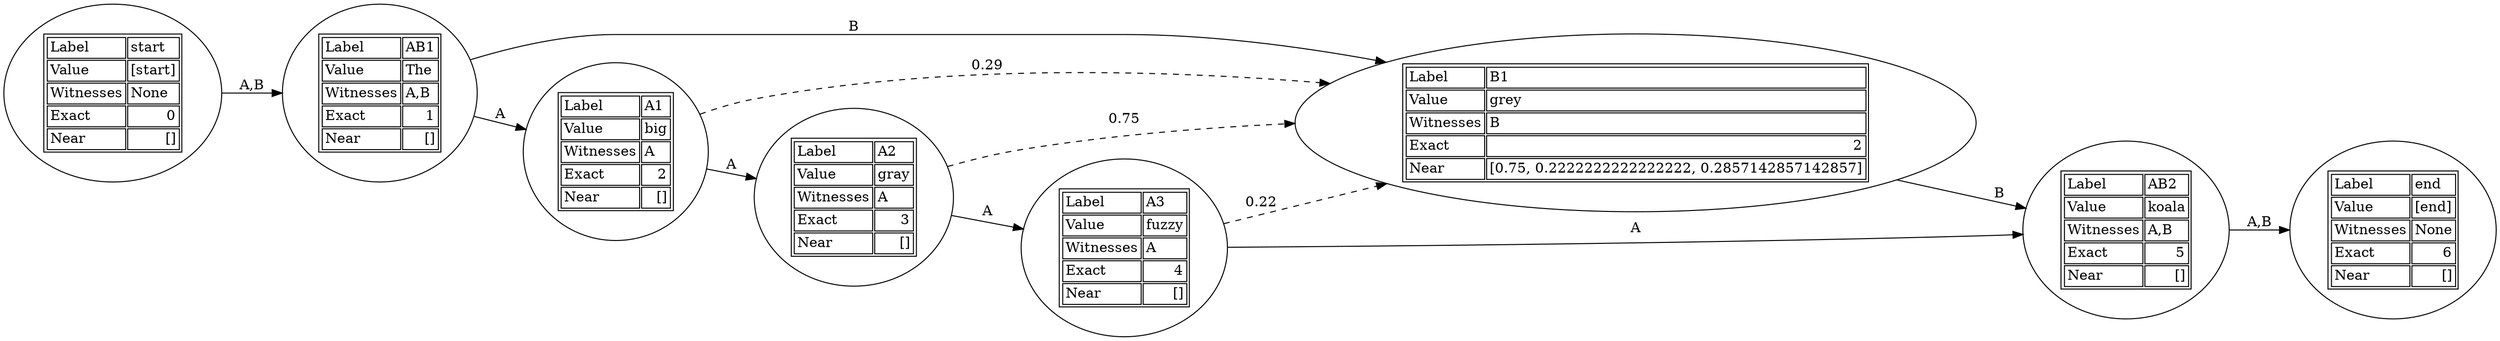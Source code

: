 digraph {
	graph [rankdir=LR]
		1 [label=<<TABLE><TR><TD ALIGN="left">Label</TD><TD ALIGN="left">A2</TD></TR><TR><TD ALIGN="left">Value </TD><TD ALIGN="left">gray</TD></TR><TR><TD ALIGN="left">Witnesses</TD><TD ALIGN="left">A</TD></TR><TR><TD ALIGN="left">Exact</TD><TD ALIGN="right">3</TD></TR><TR><TD ALIGN="left">Near</TD><TD ALIGN="right">[]</TD></TR></TABLE>>]
		2 [label=<<TABLE><TR><TD ALIGN="left">Label</TD><TD ALIGN="left">B1</TD></TR><TR><TD ALIGN="left">Value </TD><TD ALIGN="left">grey</TD></TR><TR><TD ALIGN="left">Witnesses</TD><TD ALIGN="left">B</TD></TR><TR><TD ALIGN="left">Exact</TD><TD ALIGN="right">2</TD></TR><TR><TD ALIGN="left">Near</TD><TD ALIGN="right">[0.75, 0.2222222222222222, 0.2857142857142857]</TD></TR></TABLE>>]
		3 [label=<<TABLE><TR><TD ALIGN="left">Label</TD><TD ALIGN="left">A3</TD></TR><TR><TD ALIGN="left">Value </TD><TD ALIGN="left">fuzzy</TD></TR><TR><TD ALIGN="left">Witnesses</TD><TD ALIGN="left">A</TD></TR><TR><TD ALIGN="left">Exact</TD><TD ALIGN="right">4</TD></TR><TR><TD ALIGN="left">Near</TD><TD ALIGN="right">[]</TD></TR></TABLE>>]
		4 [label=<<TABLE><TR><TD ALIGN="left">Label</TD><TD ALIGN="left">AB2</TD></TR><TR><TD ALIGN="left">Value </TD><TD ALIGN="left">koala</TD></TR><TR><TD ALIGN="left">Witnesses</TD><TD ALIGN="left">A,B</TD></TR><TR><TD ALIGN="left">Exact</TD><TD ALIGN="right">5</TD></TR><TR><TD ALIGN="left">Near</TD><TD ALIGN="right">[]</TD></TR></TABLE>>]
		5 [label=<<TABLE><TR><TD ALIGN="left">Label</TD><TD ALIGN="left">start</TD></TR><TR><TD ALIGN="left">Value </TD><TD ALIGN="left">[start]</TD></TR><TR><TD ALIGN="left">Witnesses</TD><TD ALIGN="left">None</TD></TR><TR><TD ALIGN="left">Exact</TD><TD ALIGN="right">0</TD></TR><TR><TD ALIGN="left">Near</TD><TD ALIGN="right">[]</TD></TR></TABLE>>]
		6 [label=<<TABLE><TR><TD ALIGN="left">Label</TD><TD ALIGN="left">end</TD></TR><TR><TD ALIGN="left">Value </TD><TD ALIGN="left">[end]</TD></TR><TR><TD ALIGN="left">Witnesses</TD><TD ALIGN="left">None</TD></TR><TR><TD ALIGN="left">Exact</TD><TD ALIGN="right">6</TD></TR><TR><TD ALIGN="left">Near</TD><TD ALIGN="right">[]</TD></TR></TABLE>>]
		7 [label=<<TABLE><TR><TD ALIGN="left">Label</TD><TD ALIGN="left">AB1</TD></TR><TR><TD ALIGN="left">Value </TD><TD ALIGN="left">The</TD></TR><TR><TD ALIGN="left">Witnesses</TD><TD ALIGN="left">A,B</TD></TR><TR><TD ALIGN="left">Exact</TD><TD ALIGN="right">1</TD></TR><TR><TD ALIGN="left">Near</TD><TD ALIGN="right">[]</TD></TR></TABLE>>]
		8 [label=<<TABLE><TR><TD ALIGN="left">Label</TD><TD ALIGN="left">A1</TD></TR><TR><TD ALIGN="left">Value </TD><TD ALIGN="left">big</TD></TR><TR><TD ALIGN="left">Witnesses</TD><TD ALIGN="left">A</TD></TR><TR><TD ALIGN="left">Exact</TD><TD ALIGN="right">2</TD></TR><TR><TD ALIGN="left">Near</TD><TD ALIGN="right">[]</TD></TR></TABLE>>]
			1 -> 3 [label=A style=solid]
			1 -> 2 [label=0.75 style=dashed]
			2 -> 4 [label=B style=solid]
			3 -> 4 [label=A style=solid]
			3 -> 2 [label=0.22 style=dashed]
			4 -> 6 [label="A,B" style=solid]
			5 -> 7 [label="A,B" style=solid]
			7 -> 2 [label=B style=solid]
			7 -> 8 [label=A style=solid]
			8 -> 1 [label=A style=solid]
			8 -> 2 [label=0.29 style=dashed]
}